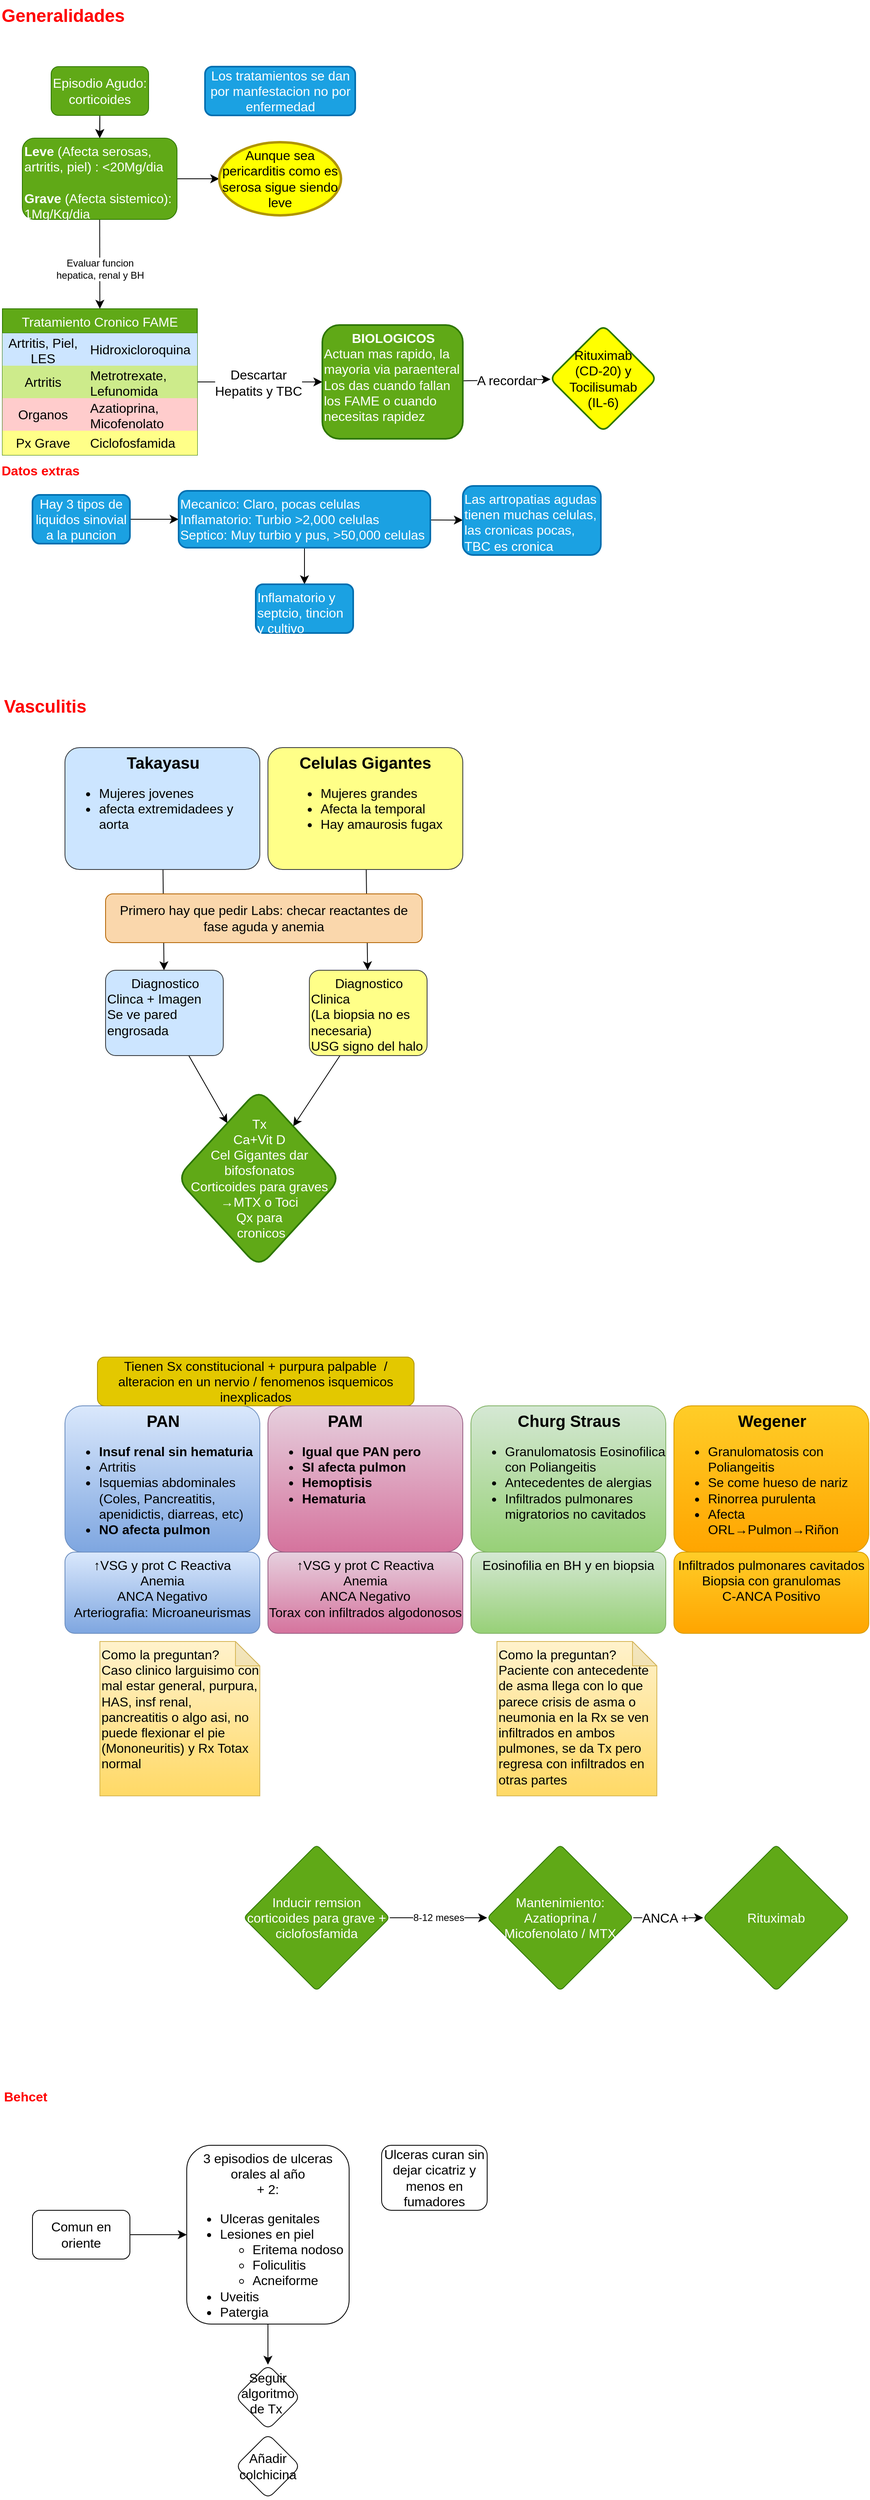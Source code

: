 <mxfile version="21.3.7" type="github">
  <diagram name="Page-1" id="YMc2Lb0-uA0RhdW9XWHS">
    <mxGraphModel dx="522" dy="1608" grid="1" gridSize="10" guides="1" tooltips="1" connect="1" arrows="1" fold="1" page="1" pageScale="1" pageWidth="850" pageHeight="1100" math="0" shadow="0">
      <root>
        <mxCell id="0" />
        <mxCell id="1" parent="0" />
        <mxCell id="9BNh7RZpfPYm2C82WYNC-1" value="Generalidades" style="text;strokeColor=none;fillColor=none;html=1;fontSize=22;fontStyle=1;verticalAlign=middle;align=left;fontColor=#FF0000;" parent="1" vertex="1">
          <mxGeometry x="40" y="40" width="100" height="40" as="geometry" />
        </mxCell>
        <mxCell id="K8N9iO58r2tab0btmSAy-5" value="" style="edgeStyle=none;curved=1;rounded=0;orthogonalLoop=1;jettySize=auto;html=1;fontSize=12;startSize=8;endSize=8;" parent="1" source="9BNh7RZpfPYm2C82WYNC-2" target="K8N9iO58r2tab0btmSAy-4" edge="1">
          <mxGeometry relative="1" as="geometry" />
        </mxCell>
        <mxCell id="K8N9iO58r2tab0btmSAy-6" value="Descartar&lt;br&gt;Hepatits y TBC" style="edgeLabel;html=1;align=center;verticalAlign=middle;resizable=0;points=[];fontSize=16;" parent="K8N9iO58r2tab0btmSAy-5" vertex="1" connectable="0">
          <mxGeometry x="-0.44" y="-1" relative="1" as="geometry">
            <mxPoint x="32" as="offset" />
          </mxGeometry>
        </mxCell>
        <mxCell id="9BNh7RZpfPYm2C82WYNC-2" value="Tratamiento Cronico FAME" style="shape=table;startSize=30;container=1;collapsible=0;childLayout=tableLayout;fixedRows=1;rowLines=0;fontStyle=0;strokeColor=#2D7600;fontSize=16;fillColor=#60a917;fontColor=#ffffff;" parent="1" vertex="1">
          <mxGeometry x="43" y="420" width="240" height="180" as="geometry" />
        </mxCell>
        <mxCell id="9BNh7RZpfPYm2C82WYNC-3" value="" style="shape=tableRow;horizontal=0;startSize=0;swimlaneHead=0;swimlaneBody=0;top=0;left=0;bottom=0;right=0;collapsible=0;dropTarget=0;fillColor=none;points=[[0,0.5],[1,0.5]];portConstraint=eastwest;strokeColor=inherit;fontSize=16;" parent="9BNh7RZpfPYm2C82WYNC-2" vertex="1">
          <mxGeometry y="30" width="240" height="40" as="geometry" />
        </mxCell>
        <mxCell id="9BNh7RZpfPYm2C82WYNC-4" value="Artritis, Piel, LES" style="shape=partialRectangle;html=1;whiteSpace=wrap;connectable=0;fillColor=#cce5ff;top=0;left=0;bottom=0;right=0;overflow=hidden;pointerEvents=1;strokeColor=#36393d;fontSize=16;" parent="9BNh7RZpfPYm2C82WYNC-3" vertex="1">
          <mxGeometry width="100" height="40" as="geometry">
            <mxRectangle width="100" height="40" as="alternateBounds" />
          </mxGeometry>
        </mxCell>
        <mxCell id="9BNh7RZpfPYm2C82WYNC-5" value="Hidroxicloroquina" style="shape=partialRectangle;html=1;whiteSpace=wrap;connectable=0;fillColor=#cce5ff;top=0;left=0;bottom=0;right=0;align=left;spacingLeft=6;overflow=hidden;strokeColor=#36393d;fontSize=16;" parent="9BNh7RZpfPYm2C82WYNC-3" vertex="1">
          <mxGeometry x="100" width="140" height="40" as="geometry">
            <mxRectangle width="140" height="40" as="alternateBounds" />
          </mxGeometry>
        </mxCell>
        <mxCell id="9BNh7RZpfPYm2C82WYNC-6" value="" style="shape=tableRow;horizontal=0;startSize=0;swimlaneHead=0;swimlaneBody=0;top=0;left=0;bottom=0;right=0;collapsible=0;dropTarget=0;fillColor=none;points=[[0,0.5],[1,0.5]];portConstraint=eastwest;strokeColor=inherit;fontSize=16;" parent="9BNh7RZpfPYm2C82WYNC-2" vertex="1">
          <mxGeometry y="70" width="240" height="40" as="geometry" />
        </mxCell>
        <mxCell id="9BNh7RZpfPYm2C82WYNC-7" value="Artritis" style="shape=partialRectangle;html=1;whiteSpace=wrap;connectable=0;fillColor=#cdeb8b;top=0;left=0;bottom=0;right=0;overflow=hidden;strokeColor=#36393d;fontSize=16;" parent="9BNh7RZpfPYm2C82WYNC-6" vertex="1">
          <mxGeometry width="100" height="40" as="geometry">
            <mxRectangle width="100" height="40" as="alternateBounds" />
          </mxGeometry>
        </mxCell>
        <mxCell id="9BNh7RZpfPYm2C82WYNC-8" value="Metrotrexate, Lefunomida" style="shape=partialRectangle;html=1;whiteSpace=wrap;connectable=0;fillColor=#cdeb8b;top=0;left=0;bottom=0;right=0;align=left;spacingLeft=6;overflow=hidden;strokeColor=#36393d;fontSize=16;" parent="9BNh7RZpfPYm2C82WYNC-6" vertex="1">
          <mxGeometry x="100" width="140" height="40" as="geometry">
            <mxRectangle width="140" height="40" as="alternateBounds" />
          </mxGeometry>
        </mxCell>
        <mxCell id="K8N9iO58r2tab0btmSAy-8" value="" style="rounded=1;whiteSpace=wrap;html=1;fontSize=16;" parent="9BNh7RZpfPYm2C82WYNC-6" vertex="1">
          <mxGeometry x="240" width="NaN" height="40" as="geometry">
            <mxRectangle width="NaN" height="40" as="alternateBounds" />
          </mxGeometry>
        </mxCell>
        <mxCell id="9BNh7RZpfPYm2C82WYNC-9" value="" style="shape=tableRow;horizontal=0;startSize=0;swimlaneHead=0;swimlaneBody=0;top=0;left=0;bottom=0;right=0;collapsible=0;dropTarget=0;fillColor=none;points=[[0,0.5],[1,0.5]];portConstraint=eastwest;strokeColor=inherit;fontSize=16;" parent="9BNh7RZpfPYm2C82WYNC-2" vertex="1">
          <mxGeometry y="110" width="240" height="40" as="geometry" />
        </mxCell>
        <mxCell id="9BNh7RZpfPYm2C82WYNC-10" value="Organos" style="shape=partialRectangle;html=1;whiteSpace=wrap;connectable=0;fillColor=#ffcccc;top=0;left=0;bottom=0;right=0;overflow=hidden;strokeColor=#36393d;fontSize=16;" parent="9BNh7RZpfPYm2C82WYNC-9" vertex="1">
          <mxGeometry width="100" height="40" as="geometry">
            <mxRectangle width="100" height="40" as="alternateBounds" />
          </mxGeometry>
        </mxCell>
        <mxCell id="9BNh7RZpfPYm2C82WYNC-11" value="Azatioprina, Micofenolato" style="shape=partialRectangle;html=1;whiteSpace=wrap;connectable=0;fillColor=#ffcccc;top=0;left=0;bottom=0;right=0;align=left;spacingLeft=6;overflow=hidden;strokeColor=#36393d;fontSize=16;" parent="9BNh7RZpfPYm2C82WYNC-9" vertex="1">
          <mxGeometry x="100" width="140" height="40" as="geometry">
            <mxRectangle width="140" height="40" as="alternateBounds" />
          </mxGeometry>
        </mxCell>
        <mxCell id="9BNh7RZpfPYm2C82WYNC-15" style="shape=tableRow;horizontal=0;startSize=0;swimlaneHead=0;swimlaneBody=0;top=0;left=0;bottom=0;right=0;collapsible=0;dropTarget=0;fillColor=none;points=[[0,0.5],[1,0.5]];portConstraint=eastwest;strokeColor=inherit;fontSize=16;" parent="9BNh7RZpfPYm2C82WYNC-2" vertex="1">
          <mxGeometry y="150" width="240" height="30" as="geometry" />
        </mxCell>
        <mxCell id="9BNh7RZpfPYm2C82WYNC-16" value="Px Grave" style="shape=partialRectangle;html=1;whiteSpace=wrap;connectable=0;fillColor=#ffff88;top=0;left=0;bottom=0;right=0;overflow=hidden;strokeColor=#36393d;fontSize=16;" parent="9BNh7RZpfPYm2C82WYNC-15" vertex="1">
          <mxGeometry width="100" height="30" as="geometry">
            <mxRectangle width="100" height="30" as="alternateBounds" />
          </mxGeometry>
        </mxCell>
        <mxCell id="9BNh7RZpfPYm2C82WYNC-17" value="Ciclofosfamida" style="shape=partialRectangle;html=1;whiteSpace=wrap;connectable=0;fillColor=#ffff88;top=0;left=0;bottom=0;right=0;align=left;spacingLeft=6;overflow=hidden;strokeColor=#36393d;fontSize=16;" parent="9BNh7RZpfPYm2C82WYNC-15" vertex="1">
          <mxGeometry x="100" width="140" height="30" as="geometry">
            <mxRectangle width="140" height="30" as="alternateBounds" />
          </mxGeometry>
        </mxCell>
        <mxCell id="K8N9iO58r2tab0btmSAy-10" value="" style="rounded=1;whiteSpace=wrap;html=1;fontSize=16;" parent="9BNh7RZpfPYm2C82WYNC-15" vertex="1">
          <mxGeometry x="240" width="NaN" height="30" as="geometry">
            <mxRectangle width="NaN" height="30" as="alternateBounds" />
          </mxGeometry>
        </mxCell>
        <mxCell id="K8N9iO58r2tab0btmSAy-16" value="A recordar" style="edgeStyle=none;curved=1;rounded=0;orthogonalLoop=1;jettySize=auto;html=1;fontSize=16;startSize=8;endSize=8;" parent="1" source="K8N9iO58r2tab0btmSAy-4" target="K8N9iO58r2tab0btmSAy-15" edge="1">
          <mxGeometry relative="1" as="geometry" />
        </mxCell>
        <mxCell id="K8N9iO58r2tab0btmSAy-4" value="&lt;div style=&quot;text-align: center;&quot;&gt;&lt;span style=&quot;background-color: initial;&quot;&gt;&lt;b&gt;BIOLOGICOS&lt;/b&gt;&lt;/span&gt;&lt;/div&gt;Actuan mas rapido, la mayoria via paraenteral&lt;br&gt;Los das cuando fallan los FAME o cuando necesitas rapidez" style="whiteSpace=wrap;html=1;fontSize=16;fillColor=#60a917;strokeColor=#2D7600;fontColor=#ffffff;startSize=30;fontStyle=0;align=left;rounded=1;verticalAlign=top;strokeWidth=2;" parent="1" vertex="1">
          <mxGeometry x="437" y="440" width="173" height="140" as="geometry" />
        </mxCell>
        <mxCell id="K8N9iO58r2tab0btmSAy-14" value="Evaluar funcion &lt;br&gt;hepatica, renal y BH" style="edgeStyle=none;curved=1;rounded=0;orthogonalLoop=1;jettySize=auto;html=1;entryX=0.5;entryY=0;entryDx=0;entryDy=0;fontSize=12;startSize=8;endSize=8;exitX=0.5;exitY=1;exitDx=0;exitDy=0;" parent="1" source="K8N9iO58r2tab0btmSAy-27" target="9BNh7RZpfPYm2C82WYNC-2" edge="1">
          <mxGeometry x="0.111" relative="1" as="geometry">
            <mxPoint x="163" y="184" as="sourcePoint" />
            <mxPoint x="162" y="371" as="targetPoint" />
            <mxPoint as="offset" />
          </mxGeometry>
        </mxCell>
        <mxCell id="K8N9iO58r2tab0btmSAy-28" value="" style="edgeStyle=none;curved=1;rounded=0;orthogonalLoop=1;jettySize=auto;html=1;fontSize=12;startSize=8;endSize=8;" parent="1" source="K8N9iO58r2tab0btmSAy-7" target="K8N9iO58r2tab0btmSAy-27" edge="1">
          <mxGeometry relative="1" as="geometry" />
        </mxCell>
        <mxCell id="K8N9iO58r2tab0btmSAy-7" value="Episodio Agudo:&lt;br&gt;corticoides" style="rounded=1;whiteSpace=wrap;html=1;fontSize=16;fillColor=#60a917;fontColor=#ffffff;strokeColor=#2D7600;" parent="1" vertex="1">
          <mxGeometry x="103" y="122" width="120" height="60" as="geometry" />
        </mxCell>
        <mxCell id="K8N9iO58r2tab0btmSAy-15" value="Rituximab&lt;br&gt;(CD-20) y Tocilisumab &lt;br&gt;(IL-6)" style="rhombus;whiteSpace=wrap;html=1;fontSize=16;align=center;verticalAlign=middle;fillColor=#FFFF00;strokeColor=#2D7600;fontColor=#000000;startSize=30;fontStyle=0;rounded=1;strokeWidth=2;" parent="1" vertex="1">
          <mxGeometry x="717" y="440" width="132" height="131.5" as="geometry" />
        </mxCell>
        <mxCell id="K8N9iO58r2tab0btmSAy-21" value="" style="edgeStyle=none;curved=1;rounded=0;orthogonalLoop=1;jettySize=auto;html=1;fontSize=12;startSize=8;endSize=8;" parent="1" source="K8N9iO58r2tab0btmSAy-17" target="K8N9iO58r2tab0btmSAy-20" edge="1">
          <mxGeometry relative="1" as="geometry" />
        </mxCell>
        <mxCell id="K8N9iO58r2tab0btmSAy-17" value="Hay 3 tipos de liquidos sinovial a la puncion" style="rounded=1;whiteSpace=wrap;html=1;fontSize=16;fillColor=#1ba1e2;fontColor=#ffffff;strokeColor=#006EAF;strokeWidth=2;" parent="1" vertex="1">
          <mxGeometry x="80" y="649" width="120" height="60" as="geometry" />
        </mxCell>
        <mxCell id="K8N9iO58r2tab0btmSAy-18" value="Datos extras" style="text;strokeColor=none;fillColor=none;html=1;fontSize=16;fontStyle=1;verticalAlign=middle;align=left;fontColor=#FF0000;" parent="1" vertex="1">
          <mxGeometry x="40" y="599" width="100" height="40" as="geometry" />
        </mxCell>
        <mxCell id="K8N9iO58r2tab0btmSAy-23" value="" style="edgeStyle=none;curved=1;rounded=0;orthogonalLoop=1;jettySize=auto;html=1;fontSize=12;startSize=8;endSize=8;" parent="1" source="K8N9iO58r2tab0btmSAy-20" target="K8N9iO58r2tab0btmSAy-22" edge="1">
          <mxGeometry relative="1" as="geometry" />
        </mxCell>
        <mxCell id="K8N9iO58r2tab0btmSAy-25" value="" style="edgeStyle=none;curved=1;rounded=0;orthogonalLoop=1;jettySize=auto;html=1;fontSize=12;startSize=8;endSize=8;" parent="1" source="K8N9iO58r2tab0btmSAy-20" target="K8N9iO58r2tab0btmSAy-24" edge="1">
          <mxGeometry relative="1" as="geometry" />
        </mxCell>
        <mxCell id="K8N9iO58r2tab0btmSAy-20" value="&lt;div style=&quot;&quot;&gt;&lt;span style=&quot;background-color: initial;&quot;&gt;Mecanico: Claro, pocas celulas&lt;/span&gt;&lt;/div&gt;&lt;div style=&quot;&quot;&gt;&lt;span style=&quot;background-color: initial;&quot;&gt;Inflamatorio: Turbio &amp;gt;2,000 celulas&lt;/span&gt;&lt;/div&gt;&lt;div style=&quot;&quot;&gt;&lt;span style=&quot;background-color: initial;&quot;&gt;Septico: Muy turbio y pus, &amp;gt;50,000 celulas&lt;/span&gt;&lt;/div&gt;" style="rounded=1;whiteSpace=wrap;html=1;fontSize=16;align=left;verticalAlign=top;fillColor=#1ba1e2;fontColor=#ffffff;strokeColor=#006EAF;strokeWidth=2;" parent="1" vertex="1">
          <mxGeometry x="260" y="644" width="310" height="70" as="geometry" />
        </mxCell>
        <mxCell id="K8N9iO58r2tab0btmSAy-22" value="Las artropatias agudas tienen muchas celulas, las cronicas pocas, TBC es cronica" style="whiteSpace=wrap;html=1;fontSize=16;align=left;verticalAlign=top;rounded=1;fillColor=#1ba1e2;fontColor=#ffffff;strokeColor=#006EAF;strokeWidth=2;" parent="1" vertex="1">
          <mxGeometry x="610" y="638" width="170" height="85" as="geometry" />
        </mxCell>
        <mxCell id="K8N9iO58r2tab0btmSAy-24" value="Inflamatorio y septcio, tincion y cultivo" style="whiteSpace=wrap;html=1;fontSize=16;align=left;verticalAlign=top;rounded=1;fillColor=#1ba1e2;fontColor=#ffffff;strokeColor=#006EAF;strokeWidth=2;" parent="1" vertex="1">
          <mxGeometry x="355" y="759" width="120" height="60" as="geometry" />
        </mxCell>
        <mxCell id="K8N9iO58r2tab0btmSAy-26" value="Los tratamientos se dan por manfestacion no por enfermedad" style="rounded=1;whiteSpace=wrap;html=1;fontSize=16;fillColor=#1ba1e2;fontColor=#ffffff;strokeColor=#006EAF;strokeWidth=2;" parent="1" vertex="1">
          <mxGeometry x="292.5" y="122" width="185" height="60" as="geometry" />
        </mxCell>
        <mxCell id="K8N9iO58r2tab0btmSAy-29" value="" style="edgeStyle=none;curved=1;rounded=0;orthogonalLoop=1;jettySize=auto;html=1;entryX=0.5;entryY=0;entryDx=0;entryDy=0;fontSize=12;startSize=8;endSize=8;exitX=0.5;exitY=1;exitDx=0;exitDy=0;" parent="1" target="K8N9iO58r2tab0btmSAy-27" edge="1">
          <mxGeometry x="0.348" relative="1" as="geometry">
            <mxPoint x="163" y="184" as="sourcePoint" />
            <mxPoint x="162" y="371" as="targetPoint" />
            <mxPoint as="offset" />
          </mxGeometry>
        </mxCell>
        <mxCell id="K8N9iO58r2tab0btmSAy-32" value="" style="edgeStyle=none;curved=1;rounded=0;orthogonalLoop=1;jettySize=auto;html=1;fontSize=12;startSize=8;endSize=8;" parent="1" source="K8N9iO58r2tab0btmSAy-27" target="K8N9iO58r2tab0btmSAy-31" edge="1">
          <mxGeometry relative="1" as="geometry" />
        </mxCell>
        <mxCell id="K8N9iO58r2tab0btmSAy-27" value="&lt;b&gt;Leve &lt;/b&gt;(Afecta serosas, artritis, piel) : &amp;lt;20Mg/dia&lt;br&gt;&lt;br&gt;&lt;b&gt;Grave &lt;/b&gt;(Afecta sistemico): 1Mg/Kg/dia" style="rounded=1;whiteSpace=wrap;html=1;fontSize=16;fillColor=#60a917;fontColor=#ffffff;strokeColor=#2D7600;verticalAlign=top;align=left;" parent="1" vertex="1">
          <mxGeometry x="67.5" y="210" width="190.5" height="100" as="geometry" />
        </mxCell>
        <mxCell id="K8N9iO58r2tab0btmSAy-31" value="Aunque sea pericarditis como es serosa sigue siendo leve" style="ellipse;whiteSpace=wrap;html=1;fontSize=16;fillColor=#FFFF00;strokeColor=#B09500;fontColor=#000000;rounded=1;strokeWidth=3;" parent="1" vertex="1">
          <mxGeometry x="310" y="215" width="150" height="90" as="geometry" />
        </mxCell>
        <mxCell id="mQVOSBeh4m7pWJb2d_9q-5" value="Vasculitis" style="text;strokeColor=none;fillColor=none;html=1;fontSize=22;fontStyle=1;verticalAlign=middle;align=left;fontColor=#FF0000;" vertex="1" parent="1">
          <mxGeometry x="43" y="890" width="100" height="40" as="geometry" />
        </mxCell>
        <mxCell id="mQVOSBeh4m7pWJb2d_9q-10" value="" style="edgeStyle=none;curved=1;rounded=0;orthogonalLoop=1;jettySize=auto;html=1;fontSize=12;startSize=8;endSize=8;" edge="1" parent="1" source="mQVOSBeh4m7pWJb2d_9q-7" target="mQVOSBeh4m7pWJb2d_9q-9">
          <mxGeometry relative="1" as="geometry" />
        </mxCell>
        <mxCell id="mQVOSBeh4m7pWJb2d_9q-7" value="&lt;div style=&quot;text-align: center;&quot;&gt;&lt;span style=&quot;background-color: initial;&quot;&gt;&lt;b&gt;&lt;font style=&quot;font-size: 20px;&quot;&gt;Takayasu&lt;/font&gt;&lt;/b&gt;&lt;/span&gt;&lt;/div&gt;&lt;ul&gt;&lt;li&gt;Mujeres jovenes&lt;/li&gt;&lt;li&gt;afecta extremidadees y aorta&lt;/li&gt;&lt;/ul&gt;" style="rounded=1;whiteSpace=wrap;html=1;fontSize=16;verticalAlign=top;align=left;arcSize=12;fillColor=#cce5ff;strokeColor=#36393d;" vertex="1" parent="1">
          <mxGeometry x="120" y="960" width="240" height="150" as="geometry" />
        </mxCell>
        <mxCell id="mQVOSBeh4m7pWJb2d_9q-12" value="" style="edgeStyle=none;curved=1;rounded=0;orthogonalLoop=1;jettySize=auto;html=1;fontSize=12;startSize=8;endSize=8;" edge="1" parent="1" source="mQVOSBeh4m7pWJb2d_9q-8" target="mQVOSBeh4m7pWJb2d_9q-11">
          <mxGeometry relative="1" as="geometry" />
        </mxCell>
        <mxCell id="mQVOSBeh4m7pWJb2d_9q-8" value="&lt;div style=&quot;&quot;&gt;&lt;span style=&quot;background-color: initial;&quot;&gt;&lt;b&gt;&lt;font style=&quot;font-size: 20px;&quot;&gt;Celulas Gigantes&lt;/font&gt;&lt;/b&gt;&lt;/span&gt;&lt;/div&gt;&lt;ul&gt;&lt;li style=&quot;text-align: left;&quot;&gt;Mujeres grandes&lt;/li&gt;&lt;li style=&quot;text-align: left;&quot;&gt;Afecta la temporal&lt;/li&gt;&lt;li style=&quot;text-align: left;&quot;&gt;Hay amaurosis fugax&lt;/li&gt;&lt;/ul&gt;" style="rounded=1;whiteSpace=wrap;html=1;fontSize=16;verticalAlign=top;align=center;arcSize=12;fillColor=#ffff88;strokeColor=#36393d;" vertex="1" parent="1">
          <mxGeometry x="370" y="960" width="240" height="150" as="geometry" />
        </mxCell>
        <mxCell id="mQVOSBeh4m7pWJb2d_9q-17" value="" style="edgeStyle=none;curved=1;rounded=0;orthogonalLoop=1;jettySize=auto;html=1;fontSize=12;startSize=8;endSize=8;" edge="1" parent="1" source="mQVOSBeh4m7pWJb2d_9q-9" target="mQVOSBeh4m7pWJb2d_9q-15">
          <mxGeometry relative="1" as="geometry" />
        </mxCell>
        <mxCell id="mQVOSBeh4m7pWJb2d_9q-9" value="&lt;div style=&quot;text-align: center;&quot;&gt;&lt;span style=&quot;background-color: initial;&quot;&gt;Diagnostico&lt;/span&gt;&lt;/div&gt;Clinca + Imagen&lt;br&gt;Se ve pared engrosada" style="whiteSpace=wrap;html=1;fontSize=16;align=left;verticalAlign=top;rounded=1;arcSize=12;fillColor=#cce5ff;strokeColor=#36393d;" vertex="1" parent="1">
          <mxGeometry x="170" y="1234" width="145" height="105" as="geometry" />
        </mxCell>
        <mxCell id="mQVOSBeh4m7pWJb2d_9q-16" value="" style="edgeStyle=none;curved=1;rounded=0;orthogonalLoop=1;jettySize=auto;html=1;fontSize=12;startSize=8;endSize=8;" edge="1" parent="1" source="mQVOSBeh4m7pWJb2d_9q-11" target="mQVOSBeh4m7pWJb2d_9q-15">
          <mxGeometry relative="1" as="geometry" />
        </mxCell>
        <mxCell id="mQVOSBeh4m7pWJb2d_9q-11" value="&lt;div style=&quot;text-align: center;&quot;&gt;&lt;span style=&quot;background-color: initial;&quot;&gt;Diagnostico&lt;/span&gt;&lt;/div&gt;&lt;div style=&quot;&quot;&gt;&lt;span style=&quot;background-color: initial;&quot;&gt;Clinica&lt;/span&gt;&lt;/div&gt;(La biopsia no es necesaria)&lt;br&gt;USG signo del halo" style="whiteSpace=wrap;html=1;fontSize=16;align=left;verticalAlign=top;rounded=1;arcSize=12;fillColor=#ffff88;strokeColor=#36393d;" vertex="1" parent="1">
          <mxGeometry x="421" y="1234" width="145" height="105" as="geometry" />
        </mxCell>
        <mxCell id="mQVOSBeh4m7pWJb2d_9q-13" value="Primero hay que pedir Labs: checar reactantes de fase aguda y anemia" style="rounded=1;whiteSpace=wrap;html=1;fontSize=16;fillColor=#fad7ac;strokeColor=#b46504;" vertex="1" parent="1">
          <mxGeometry x="170" y="1140" width="390" height="60" as="geometry" />
        </mxCell>
        <mxCell id="mQVOSBeh4m7pWJb2d_9q-15" value="Tx&lt;br&gt;Ca+Vit D&lt;br&gt;Cel Gigantes dar bifosfonatos&lt;br&gt;Corticoides para graves →MTX o Toci&lt;br&gt;Qx para&lt;br&gt;&amp;nbsp;cronicos" style="rhombus;whiteSpace=wrap;html=1;fontSize=16;align=center;verticalAlign=middle;fillColor=#60a917;strokeColor=#2D7600;rounded=1;arcSize=39;fontColor=#ffffff;strokeWidth=2;" vertex="1" parent="1">
          <mxGeometry x="257.5" y="1380" width="202.5" height="220" as="geometry" />
        </mxCell>
        <mxCell id="mQVOSBeh4m7pWJb2d_9q-18" value="&lt;div style=&quot;text-align: center;&quot;&gt;&lt;span style=&quot;background-color: initial;&quot;&gt;&lt;b&gt;&lt;font style=&quot;font-size: 20px;&quot;&gt;PAN&lt;/font&gt;&lt;/b&gt;&lt;/span&gt;&lt;/div&gt;&lt;ul&gt;&lt;li&gt;&lt;b&gt;Insuf renal sin hematuria&lt;/b&gt;&lt;/li&gt;&lt;li&gt;Artritis&lt;/li&gt;&lt;li&gt;Isquemias abdominales (Coles, Pancreatitis, apenidictis, diarreas, etc)&lt;/li&gt;&lt;li&gt;&lt;b&gt;NO afecta pulmon&lt;/b&gt;&lt;/li&gt;&lt;/ul&gt;" style="rounded=1;whiteSpace=wrap;html=1;fontSize=16;verticalAlign=top;align=left;arcSize=12;fillColor=#dae8fc;strokeColor=#6c8ebf;gradientColor=#7ea6e0;" vertex="1" parent="1">
          <mxGeometry x="120" y="1770" width="240" height="180" as="geometry" />
        </mxCell>
        <mxCell id="mQVOSBeh4m7pWJb2d_9q-20" value="Tienen Sx constitucional + purpura palpable&amp;nbsp; / alteracion en un nervio / fenomenos isquemicos inexplicados" style="rounded=1;whiteSpace=wrap;html=1;fontSize=16;fillColor=#e3c800;strokeColor=#B09500;fontColor=#000000;" vertex="1" parent="1">
          <mxGeometry x="160" y="1710" width="390" height="60" as="geometry" />
        </mxCell>
        <mxCell id="mQVOSBeh4m7pWJb2d_9q-22" value="Como la preguntan?&lt;br&gt;Caso clinico larguisimo con mal estar general, purpura, HAS, insf renal, pancreatitis o algo asi, no puede flexionar el pie (Mononeuritis) y Rx Totax normal" style="shape=note;whiteSpace=wrap;html=1;backgroundOutline=1;darkOpacity=0.05;fontSize=16;align=left;verticalAlign=top;fillColor=#fff2cc;gradientColor=#ffd966;strokeColor=#d6b656;" vertex="1" parent="1">
          <mxGeometry x="163" y="2060" width="197" height="190" as="geometry" />
        </mxCell>
        <mxCell id="mQVOSBeh4m7pWJb2d_9q-23" value="&lt;div style=&quot;&quot;&gt;&lt;span&gt;↑VSG y prot C Reactiva&lt;br&gt;Anemia&lt;/span&gt;&lt;/div&gt;&lt;div style=&quot;&quot;&gt;&lt;span&gt;ANCA Negativo&lt;br&gt;Arteriografia: Microaneurismas&lt;/span&gt;&lt;/div&gt;" style="rounded=1;whiteSpace=wrap;html=1;fontSize=16;verticalAlign=top;align=center;arcSize=12;fillColor=#dae8fc;strokeColor=#6c8ebf;fontStyle=0;gradientColor=#7ea6e0;" vertex="1" parent="1">
          <mxGeometry x="120" y="1950" width="240" height="100" as="geometry" />
        </mxCell>
        <mxCell id="mQVOSBeh4m7pWJb2d_9q-24" value="&lt;div style=&quot;text-align: center;&quot;&gt;&lt;span style=&quot;background-color: initial;&quot;&gt;&lt;b&gt;&lt;font style=&quot;font-size: 20px;&quot;&gt;PAM&lt;/font&gt;&lt;/b&gt;&lt;/span&gt;&lt;/div&gt;&lt;ul&gt;&lt;li&gt;&lt;b&gt;Igual que PAN pero&lt;/b&gt;&lt;/li&gt;&lt;li&gt;&lt;b&gt;SI afecta pulmon&lt;/b&gt;&lt;/li&gt;&lt;li&gt;&lt;b&gt;Hemoptisis&lt;/b&gt;&lt;/li&gt;&lt;li&gt;&lt;b&gt;Hematuria&lt;/b&gt;&lt;/li&gt;&lt;/ul&gt;" style="rounded=1;whiteSpace=wrap;html=1;fontSize=16;verticalAlign=top;align=left;arcSize=12;fillColor=#e6d0de;strokeColor=#996185;gradientColor=#d5739d;" vertex="1" parent="1">
          <mxGeometry x="370" y="1770" width="240" height="180" as="geometry" />
        </mxCell>
        <mxCell id="mQVOSBeh4m7pWJb2d_9q-25" value="&lt;div style=&quot;&quot;&gt;&lt;span&gt;↑VSG y prot C Reactiva&lt;br&gt;Anemia&lt;/span&gt;&lt;/div&gt;&lt;div style=&quot;&quot;&gt;&lt;span&gt;ANCA Negativo&lt;br&gt;Torax con infiltrados algodonosos&lt;/span&gt;&lt;/div&gt;" style="rounded=1;whiteSpace=wrap;html=1;fontSize=16;verticalAlign=top;align=center;arcSize=12;fillColor=#e6d0de;strokeColor=#996185;fontStyle=0;gradientColor=#d5739d;" vertex="1" parent="1">
          <mxGeometry x="370" y="1950" width="240" height="100" as="geometry" />
        </mxCell>
        <mxCell id="mQVOSBeh4m7pWJb2d_9q-26" value="&lt;div style=&quot;text-align: center;&quot;&gt;&lt;span style=&quot;background-color: initial;&quot;&gt;&lt;b&gt;&lt;font style=&quot;font-size: 20px;&quot;&gt;Churg Straus&lt;/font&gt;&lt;/b&gt;&lt;/span&gt;&lt;/div&gt;&lt;ul&gt;&lt;li&gt;Granulomatosis Eosinofilica con Poliangeitis&lt;/li&gt;&lt;li&gt;Antecedentes de alergias&lt;/li&gt;&lt;li&gt;Infiltrados pulmonares migratorios no cavitados&lt;/li&gt;&lt;/ul&gt;" style="rounded=1;whiteSpace=wrap;html=1;fontSize=16;verticalAlign=top;align=left;arcSize=12;fillColor=#d5e8d4;strokeColor=#82b366;gradientColor=#97d077;" vertex="1" parent="1">
          <mxGeometry x="620" y="1770" width="240" height="180" as="geometry" />
        </mxCell>
        <mxCell id="mQVOSBeh4m7pWJb2d_9q-27" value="&lt;div style=&quot;&quot;&gt;Eosinofilia en BH y en biopsia&lt;/div&gt;&lt;div style=&quot;&quot;&gt;&lt;br&gt;&lt;/div&gt;" style="rounded=1;whiteSpace=wrap;html=1;fontSize=16;verticalAlign=top;align=center;arcSize=12;fillColor=#d5e8d4;strokeColor=#82b366;fontStyle=0;gradientColor=#97d077;" vertex="1" parent="1">
          <mxGeometry x="620" y="1950" width="240" height="100" as="geometry" />
        </mxCell>
        <mxCell id="mQVOSBeh4m7pWJb2d_9q-28" value="Como la preguntan?&lt;br&gt;Paciente con antecedente de asma llega con lo que parece crisis de asma o neumonia en la Rx se ven infiltrados en ambos pulmones, se da Tx pero regresa con infiltrados en otras partes" style="shape=note;whiteSpace=wrap;html=1;backgroundOutline=1;darkOpacity=0.05;fontSize=16;align=left;verticalAlign=top;fillColor=#fff2cc;gradientColor=#ffd966;strokeColor=#d6b656;" vertex="1" parent="1">
          <mxGeometry x="652" y="2060" width="197" height="190" as="geometry" />
        </mxCell>
        <mxCell id="mQVOSBeh4m7pWJb2d_9q-30" value="&lt;div style=&quot;text-align: center;&quot;&gt;&lt;span style=&quot;font-size: 20px;&quot;&gt;&lt;b&gt;Wegener&lt;/b&gt;&lt;/span&gt;&lt;/div&gt;&lt;ul&gt;&lt;li&gt;Granulomatosis con Poliangeitis&lt;/li&gt;&lt;li&gt;Se come hueso de nariz&lt;/li&gt;&lt;li&gt;Rinorrea purulenta&lt;/li&gt;&lt;li&gt;Afecta ORL→Pulmon→Riñon&lt;/li&gt;&lt;/ul&gt;" style="rounded=1;whiteSpace=wrap;html=1;fontSize=16;verticalAlign=top;align=left;arcSize=12;fillColor=#ffcd28;strokeColor=#d79b00;gradientColor=#ffa500;" vertex="1" parent="1">
          <mxGeometry x="870" y="1770" width="240" height="180" as="geometry" />
        </mxCell>
        <mxCell id="mQVOSBeh4m7pWJb2d_9q-31" value="&lt;div style=&quot;&quot;&gt;Infiltrados pulmonares cavitados&lt;/div&gt;&lt;div style=&quot;&quot;&gt;Biopsia con granulomas&lt;/div&gt;&lt;div style=&quot;&quot;&gt;C-ANCA Positivo&lt;/div&gt;" style="rounded=1;whiteSpace=wrap;html=1;fontSize=16;verticalAlign=top;align=center;arcSize=12;fillColor=#ffcd28;strokeColor=#d79b00;fontStyle=0;gradientColor=#ffa500;" vertex="1" parent="1">
          <mxGeometry x="870" y="1950" width="240" height="100" as="geometry" />
        </mxCell>
        <mxCell id="mQVOSBeh4m7pWJb2d_9q-35" value="8-12 meses" style="edgeStyle=none;curved=1;rounded=0;orthogonalLoop=1;jettySize=auto;html=1;fontSize=12;startSize=8;endSize=8;" edge="1" parent="1" source="mQVOSBeh4m7pWJb2d_9q-32" target="mQVOSBeh4m7pWJb2d_9q-34">
          <mxGeometry relative="1" as="geometry" />
        </mxCell>
        <mxCell id="mQVOSBeh4m7pWJb2d_9q-32" value="Inducir remsion corticoides para grave + ciclofosfamida" style="rhombus;whiteSpace=wrap;html=1;fontSize=16;verticalAlign=middle;fillColor=#60a917;strokeColor=#2D7600;rounded=1;arcSize=12;fontStyle=0;fontColor=#ffffff;" vertex="1" parent="1">
          <mxGeometry x="340" y="2310" width="180" height="180" as="geometry" />
        </mxCell>
        <mxCell id="mQVOSBeh4m7pWJb2d_9q-37" value="" style="edgeStyle=none;curved=1;rounded=0;orthogonalLoop=1;jettySize=auto;html=1;fontSize=12;startSize=8;endSize=8;" edge="1" parent="1" source="mQVOSBeh4m7pWJb2d_9q-34" target="mQVOSBeh4m7pWJb2d_9q-36">
          <mxGeometry relative="1" as="geometry" />
        </mxCell>
        <mxCell id="mQVOSBeh4m7pWJb2d_9q-38" value="ANCA +" style="edgeLabel;html=1;align=center;verticalAlign=middle;resizable=0;points=[];fontSize=16;" vertex="1" connectable="0" parent="mQVOSBeh4m7pWJb2d_9q-37">
          <mxGeometry x="-0.367" relative="1" as="geometry">
            <mxPoint x="12" as="offset" />
          </mxGeometry>
        </mxCell>
        <mxCell id="mQVOSBeh4m7pWJb2d_9q-34" value="Mantenimiento:&lt;br&gt;Azatioprina / Micofenolato / MTX" style="rhombus;whiteSpace=wrap;html=1;fontSize=16;verticalAlign=middle;fillColor=#60a917;strokeColor=#2D7600;rounded=1;arcSize=12;fontStyle=0;fontColor=#ffffff;" vertex="1" parent="1">
          <mxGeometry x="640" y="2310" width="180" height="180" as="geometry" />
        </mxCell>
        <mxCell id="mQVOSBeh4m7pWJb2d_9q-36" value="Rituximab" style="rhombus;whiteSpace=wrap;html=1;fontSize=16;verticalAlign=middle;fillColor=#60a917;strokeColor=#2D7600;rounded=1;arcSize=12;fontStyle=0;fontColor=#ffffff;" vertex="1" parent="1">
          <mxGeometry x="906" y="2310" width="180" height="180" as="geometry" />
        </mxCell>
        <mxCell id="mQVOSBeh4m7pWJb2d_9q-40" value="Behcet" style="text;strokeColor=none;fillColor=none;html=1;fontSize=16;fontStyle=1;verticalAlign=middle;align=left;fontColor=#FF0000;" vertex="1" parent="1">
          <mxGeometry x="43" y="2600" width="100" height="40" as="geometry" />
        </mxCell>
        <mxCell id="mQVOSBeh4m7pWJb2d_9q-44" value="" style="edgeStyle=none;curved=1;rounded=0;orthogonalLoop=1;jettySize=auto;html=1;fontSize=12;startSize=8;endSize=8;" edge="1" parent="1" source="mQVOSBeh4m7pWJb2d_9q-42" target="mQVOSBeh4m7pWJb2d_9q-43">
          <mxGeometry relative="1" as="geometry" />
        </mxCell>
        <mxCell id="mQVOSBeh4m7pWJb2d_9q-42" value="Comun en oriente" style="rounded=1;whiteSpace=wrap;html=1;fontSize=16;" vertex="1" parent="1">
          <mxGeometry x="80" y="2760" width="120" height="60" as="geometry" />
        </mxCell>
        <mxCell id="mQVOSBeh4m7pWJb2d_9q-48" value="" style="edgeStyle=none;curved=1;rounded=0;orthogonalLoop=1;jettySize=auto;html=1;fontSize=12;startSize=8;endSize=8;" edge="1" parent="1" source="mQVOSBeh4m7pWJb2d_9q-43" target="mQVOSBeh4m7pWJb2d_9q-47">
          <mxGeometry relative="1" as="geometry" />
        </mxCell>
        <mxCell id="mQVOSBeh4m7pWJb2d_9q-43" value="3 episodios de ulceras orales al año&lt;br&gt;+ 2:&lt;br&gt;&lt;ul&gt;&lt;li style=&quot;text-align: left;&quot;&gt;Ulceras genitales&lt;/li&gt;&lt;li style=&quot;text-align: left;&quot;&gt;Lesiones en piel&lt;/li&gt;&lt;ul&gt;&lt;li style=&quot;text-align: left;&quot;&gt;Eritema nodoso&lt;/li&gt;&lt;li style=&quot;text-align: left;&quot;&gt;Foliculitis&lt;/li&gt;&lt;li style=&quot;text-align: left;&quot;&gt;Acneiforme&lt;/li&gt;&lt;/ul&gt;&lt;li style=&quot;text-align: left;&quot;&gt;Uveitis&lt;/li&gt;&lt;li style=&quot;text-align: left;&quot;&gt;Patergia&lt;/li&gt;&lt;/ul&gt;" style="rounded=1;whiteSpace=wrap;html=1;fontSize=16;verticalAlign=top;" vertex="1" parent="1">
          <mxGeometry x="270" y="2680" width="200" height="220" as="geometry" />
        </mxCell>
        <mxCell id="mQVOSBeh4m7pWJb2d_9q-45" value="Ulceras curan sin dejar cicatriz y menos en fumadores" style="rounded=1;whiteSpace=wrap;html=1;fontSize=16;" vertex="1" parent="1">
          <mxGeometry x="510" y="2680" width="130" height="80" as="geometry" />
        </mxCell>
        <mxCell id="mQVOSBeh4m7pWJb2d_9q-47" value="Seguir algoritmo de Tx&amp;nbsp;" style="rhombus;whiteSpace=wrap;html=1;fontSize=16;verticalAlign=top;rounded=1;" vertex="1" parent="1">
          <mxGeometry x="330" y="2950" width="80" height="80" as="geometry" />
        </mxCell>
        <mxCell id="mQVOSBeh4m7pWJb2d_9q-49" value="Añadir colchicina" style="rhombus;whiteSpace=wrap;html=1;fontSize=16;verticalAlign=middle;rounded=1;" vertex="1" parent="1">
          <mxGeometry x="330" y="3035" width="80" height="80" as="geometry" />
        </mxCell>
      </root>
    </mxGraphModel>
  </diagram>
</mxfile>
